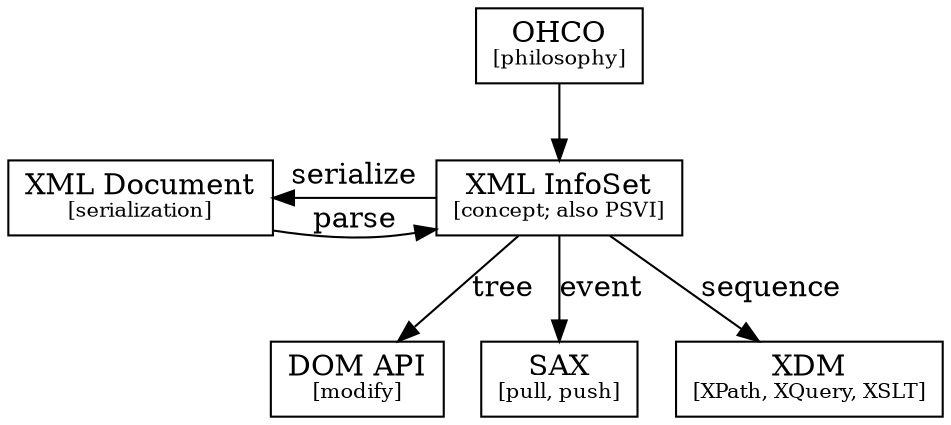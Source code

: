 digraph G {
	{ node [shape=box] 
		{ rank = same; 
			XML[label=<XML Document<BR /><FONT POINT-SIZE="10">[serialization]</FONT>>];
			InfoSet[label=<XML InfoSet<BR /><FONT POINT-SIZE="10">[concept; also PSVI]</FONT>>]
		}
		{ rank = same; 
			DOM[label=<DOM API<BR /><FONT POINT-SIZE="10">[modify]</FONT>>]; 
			SAX[label=<SAX<BR /><FONT POINT-SIZE="10">[pull, push]</FONT>>]; 
			XDM[label=<XDM<BR /><FONT POINT-SIZE="10">[XPath, XQuery, XSLT]</FONT>>] 
		}
		{ OHCO[label=<OHCO<BR /><FONT POINT-SIZE="10">[philosophy]</FONT>>]; }
	}
	OHCO -> InfoSet;
	{ edge [label=serialize] InfoSet -> XML }
	{ edge [label=parse] XML -> InfoSet }
	{ edge [label=tree] InfoSet -> DOM }
	{ edge [label=event] InfoSet -> SAX }
	{ edge [label=sequence] InfoSet -> XDM }
}